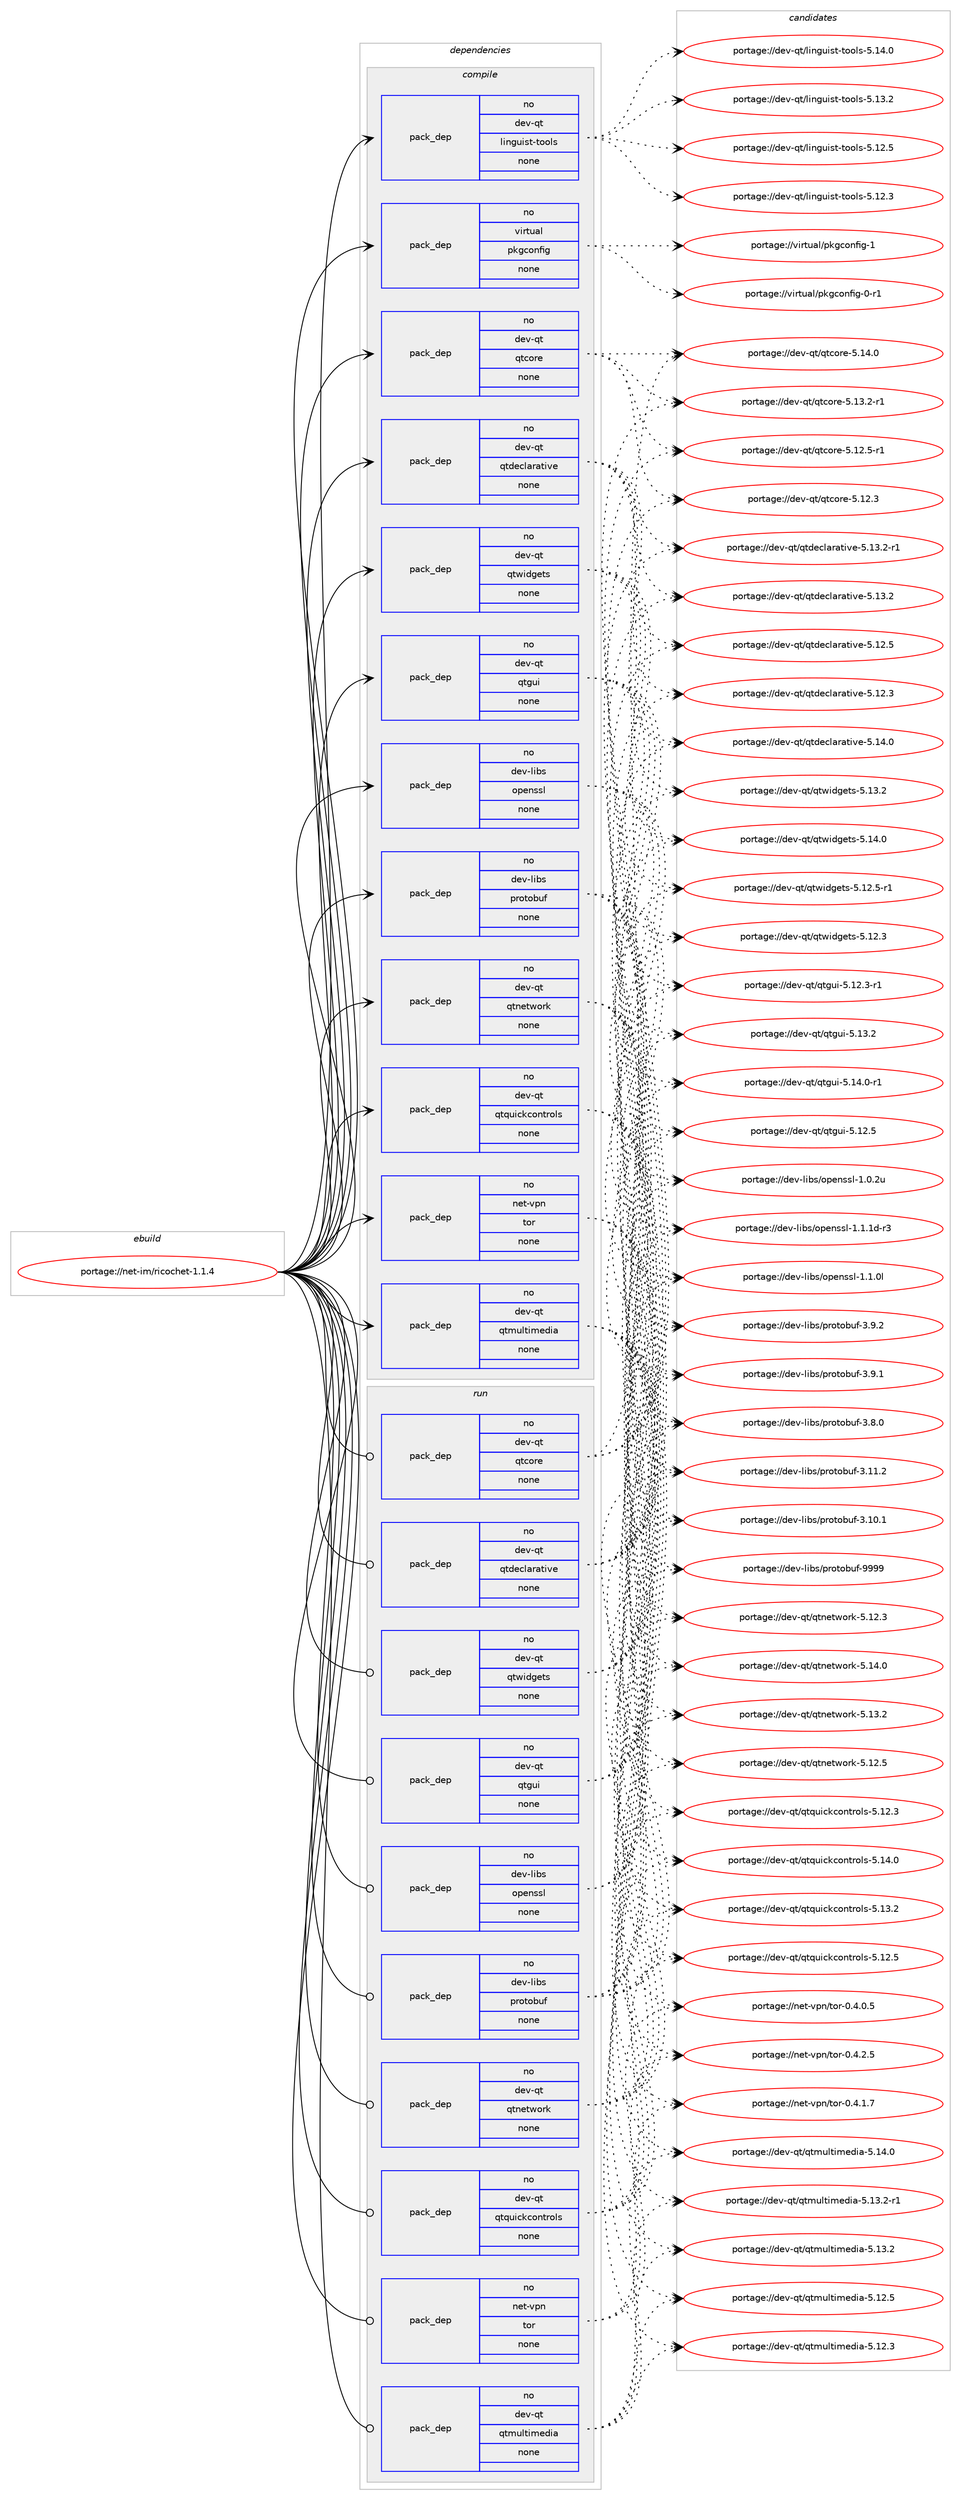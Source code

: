 digraph prolog {

# *************
# Graph options
# *************

newrank=true;
concentrate=true;
compound=true;
graph [rankdir=LR,fontname=Helvetica,fontsize=10,ranksep=1.5];#, ranksep=2.5, nodesep=0.2];
edge  [arrowhead=vee];
node  [fontname=Helvetica,fontsize=10];

# **********
# The ebuild
# **********

subgraph cluster_leftcol {
color=gray;
rank=same;
label=<<i>ebuild</i>>;
id [label="portage://net-im/ricochet-1.1.4", color=red, width=4, href="../net-im/ricochet-1.1.4.svg"];
}

# ****************
# The dependencies
# ****************

subgraph cluster_midcol {
color=gray;
label=<<i>dependencies</i>>;
subgraph cluster_compile {
fillcolor="#eeeeee";
style=filled;
label=<<i>compile</i>>;
subgraph pack118842 {
dependency153354 [label=<<TABLE BORDER="0" CELLBORDER="1" CELLSPACING="0" CELLPADDING="4" WIDTH="220"><TR><TD ROWSPAN="6" CELLPADDING="30">pack_dep</TD></TR><TR><TD WIDTH="110">no</TD></TR><TR><TD>dev-libs</TD></TR><TR><TD>openssl</TD></TR><TR><TD>none</TD></TR><TR><TD></TD></TR></TABLE>>, shape=none, color=blue];
}
id:e -> dependency153354:w [weight=20,style="solid",arrowhead="vee"];
subgraph pack118843 {
dependency153355 [label=<<TABLE BORDER="0" CELLBORDER="1" CELLSPACING="0" CELLPADDING="4" WIDTH="220"><TR><TD ROWSPAN="6" CELLPADDING="30">pack_dep</TD></TR><TR><TD WIDTH="110">no</TD></TR><TR><TD>dev-libs</TD></TR><TR><TD>protobuf</TD></TR><TR><TD>none</TD></TR><TR><TD></TD></TR></TABLE>>, shape=none, color=blue];
}
id:e -> dependency153355:w [weight=20,style="solid",arrowhead="vee"];
subgraph pack118844 {
dependency153356 [label=<<TABLE BORDER="0" CELLBORDER="1" CELLSPACING="0" CELLPADDING="4" WIDTH="220"><TR><TD ROWSPAN="6" CELLPADDING="30">pack_dep</TD></TR><TR><TD WIDTH="110">no</TD></TR><TR><TD>dev-qt</TD></TR><TR><TD>linguist-tools</TD></TR><TR><TD>none</TD></TR><TR><TD></TD></TR></TABLE>>, shape=none, color=blue];
}
id:e -> dependency153356:w [weight=20,style="solid",arrowhead="vee"];
subgraph pack118845 {
dependency153357 [label=<<TABLE BORDER="0" CELLBORDER="1" CELLSPACING="0" CELLPADDING="4" WIDTH="220"><TR><TD ROWSPAN="6" CELLPADDING="30">pack_dep</TD></TR><TR><TD WIDTH="110">no</TD></TR><TR><TD>dev-qt</TD></TR><TR><TD>qtcore</TD></TR><TR><TD>none</TD></TR><TR><TD></TD></TR></TABLE>>, shape=none, color=blue];
}
id:e -> dependency153357:w [weight=20,style="solid",arrowhead="vee"];
subgraph pack118846 {
dependency153358 [label=<<TABLE BORDER="0" CELLBORDER="1" CELLSPACING="0" CELLPADDING="4" WIDTH="220"><TR><TD ROWSPAN="6" CELLPADDING="30">pack_dep</TD></TR><TR><TD WIDTH="110">no</TD></TR><TR><TD>dev-qt</TD></TR><TR><TD>qtdeclarative</TD></TR><TR><TD>none</TD></TR><TR><TD></TD></TR></TABLE>>, shape=none, color=blue];
}
id:e -> dependency153358:w [weight=20,style="solid",arrowhead="vee"];
subgraph pack118847 {
dependency153359 [label=<<TABLE BORDER="0" CELLBORDER="1" CELLSPACING="0" CELLPADDING="4" WIDTH="220"><TR><TD ROWSPAN="6" CELLPADDING="30">pack_dep</TD></TR><TR><TD WIDTH="110">no</TD></TR><TR><TD>dev-qt</TD></TR><TR><TD>qtgui</TD></TR><TR><TD>none</TD></TR><TR><TD></TD></TR></TABLE>>, shape=none, color=blue];
}
id:e -> dependency153359:w [weight=20,style="solid",arrowhead="vee"];
subgraph pack118848 {
dependency153360 [label=<<TABLE BORDER="0" CELLBORDER="1" CELLSPACING="0" CELLPADDING="4" WIDTH="220"><TR><TD ROWSPAN="6" CELLPADDING="30">pack_dep</TD></TR><TR><TD WIDTH="110">no</TD></TR><TR><TD>dev-qt</TD></TR><TR><TD>qtmultimedia</TD></TR><TR><TD>none</TD></TR><TR><TD></TD></TR></TABLE>>, shape=none, color=blue];
}
id:e -> dependency153360:w [weight=20,style="solid",arrowhead="vee"];
subgraph pack118849 {
dependency153361 [label=<<TABLE BORDER="0" CELLBORDER="1" CELLSPACING="0" CELLPADDING="4" WIDTH="220"><TR><TD ROWSPAN="6" CELLPADDING="30">pack_dep</TD></TR><TR><TD WIDTH="110">no</TD></TR><TR><TD>dev-qt</TD></TR><TR><TD>qtnetwork</TD></TR><TR><TD>none</TD></TR><TR><TD></TD></TR></TABLE>>, shape=none, color=blue];
}
id:e -> dependency153361:w [weight=20,style="solid",arrowhead="vee"];
subgraph pack118850 {
dependency153362 [label=<<TABLE BORDER="0" CELLBORDER="1" CELLSPACING="0" CELLPADDING="4" WIDTH="220"><TR><TD ROWSPAN="6" CELLPADDING="30">pack_dep</TD></TR><TR><TD WIDTH="110">no</TD></TR><TR><TD>dev-qt</TD></TR><TR><TD>qtquickcontrols</TD></TR><TR><TD>none</TD></TR><TR><TD></TD></TR></TABLE>>, shape=none, color=blue];
}
id:e -> dependency153362:w [weight=20,style="solid",arrowhead="vee"];
subgraph pack118851 {
dependency153363 [label=<<TABLE BORDER="0" CELLBORDER="1" CELLSPACING="0" CELLPADDING="4" WIDTH="220"><TR><TD ROWSPAN="6" CELLPADDING="30">pack_dep</TD></TR><TR><TD WIDTH="110">no</TD></TR><TR><TD>dev-qt</TD></TR><TR><TD>qtwidgets</TD></TR><TR><TD>none</TD></TR><TR><TD></TD></TR></TABLE>>, shape=none, color=blue];
}
id:e -> dependency153363:w [weight=20,style="solid",arrowhead="vee"];
subgraph pack118852 {
dependency153364 [label=<<TABLE BORDER="0" CELLBORDER="1" CELLSPACING="0" CELLPADDING="4" WIDTH="220"><TR><TD ROWSPAN="6" CELLPADDING="30">pack_dep</TD></TR><TR><TD WIDTH="110">no</TD></TR><TR><TD>net-vpn</TD></TR><TR><TD>tor</TD></TR><TR><TD>none</TD></TR><TR><TD></TD></TR></TABLE>>, shape=none, color=blue];
}
id:e -> dependency153364:w [weight=20,style="solid",arrowhead="vee"];
subgraph pack118853 {
dependency153365 [label=<<TABLE BORDER="0" CELLBORDER="1" CELLSPACING="0" CELLPADDING="4" WIDTH="220"><TR><TD ROWSPAN="6" CELLPADDING="30">pack_dep</TD></TR><TR><TD WIDTH="110">no</TD></TR><TR><TD>virtual</TD></TR><TR><TD>pkgconfig</TD></TR><TR><TD>none</TD></TR><TR><TD></TD></TR></TABLE>>, shape=none, color=blue];
}
id:e -> dependency153365:w [weight=20,style="solid",arrowhead="vee"];
}
subgraph cluster_compileandrun {
fillcolor="#eeeeee";
style=filled;
label=<<i>compile and run</i>>;
}
subgraph cluster_run {
fillcolor="#eeeeee";
style=filled;
label=<<i>run</i>>;
subgraph pack118854 {
dependency153366 [label=<<TABLE BORDER="0" CELLBORDER="1" CELLSPACING="0" CELLPADDING="4" WIDTH="220"><TR><TD ROWSPAN="6" CELLPADDING="30">pack_dep</TD></TR><TR><TD WIDTH="110">no</TD></TR><TR><TD>dev-libs</TD></TR><TR><TD>openssl</TD></TR><TR><TD>none</TD></TR><TR><TD></TD></TR></TABLE>>, shape=none, color=blue];
}
id:e -> dependency153366:w [weight=20,style="solid",arrowhead="odot"];
subgraph pack118855 {
dependency153367 [label=<<TABLE BORDER="0" CELLBORDER="1" CELLSPACING="0" CELLPADDING="4" WIDTH="220"><TR><TD ROWSPAN="6" CELLPADDING="30">pack_dep</TD></TR><TR><TD WIDTH="110">no</TD></TR><TR><TD>dev-libs</TD></TR><TR><TD>protobuf</TD></TR><TR><TD>none</TD></TR><TR><TD></TD></TR></TABLE>>, shape=none, color=blue];
}
id:e -> dependency153367:w [weight=20,style="solid",arrowhead="odot"];
subgraph pack118856 {
dependency153368 [label=<<TABLE BORDER="0" CELLBORDER="1" CELLSPACING="0" CELLPADDING="4" WIDTH="220"><TR><TD ROWSPAN="6" CELLPADDING="30">pack_dep</TD></TR><TR><TD WIDTH="110">no</TD></TR><TR><TD>dev-qt</TD></TR><TR><TD>qtcore</TD></TR><TR><TD>none</TD></TR><TR><TD></TD></TR></TABLE>>, shape=none, color=blue];
}
id:e -> dependency153368:w [weight=20,style="solid",arrowhead="odot"];
subgraph pack118857 {
dependency153369 [label=<<TABLE BORDER="0" CELLBORDER="1" CELLSPACING="0" CELLPADDING="4" WIDTH="220"><TR><TD ROWSPAN="6" CELLPADDING="30">pack_dep</TD></TR><TR><TD WIDTH="110">no</TD></TR><TR><TD>dev-qt</TD></TR><TR><TD>qtdeclarative</TD></TR><TR><TD>none</TD></TR><TR><TD></TD></TR></TABLE>>, shape=none, color=blue];
}
id:e -> dependency153369:w [weight=20,style="solid",arrowhead="odot"];
subgraph pack118858 {
dependency153370 [label=<<TABLE BORDER="0" CELLBORDER="1" CELLSPACING="0" CELLPADDING="4" WIDTH="220"><TR><TD ROWSPAN="6" CELLPADDING="30">pack_dep</TD></TR><TR><TD WIDTH="110">no</TD></TR><TR><TD>dev-qt</TD></TR><TR><TD>qtgui</TD></TR><TR><TD>none</TD></TR><TR><TD></TD></TR></TABLE>>, shape=none, color=blue];
}
id:e -> dependency153370:w [weight=20,style="solid",arrowhead="odot"];
subgraph pack118859 {
dependency153371 [label=<<TABLE BORDER="0" CELLBORDER="1" CELLSPACING="0" CELLPADDING="4" WIDTH="220"><TR><TD ROWSPAN="6" CELLPADDING="30">pack_dep</TD></TR><TR><TD WIDTH="110">no</TD></TR><TR><TD>dev-qt</TD></TR><TR><TD>qtmultimedia</TD></TR><TR><TD>none</TD></TR><TR><TD></TD></TR></TABLE>>, shape=none, color=blue];
}
id:e -> dependency153371:w [weight=20,style="solid",arrowhead="odot"];
subgraph pack118860 {
dependency153372 [label=<<TABLE BORDER="0" CELLBORDER="1" CELLSPACING="0" CELLPADDING="4" WIDTH="220"><TR><TD ROWSPAN="6" CELLPADDING="30">pack_dep</TD></TR><TR><TD WIDTH="110">no</TD></TR><TR><TD>dev-qt</TD></TR><TR><TD>qtnetwork</TD></TR><TR><TD>none</TD></TR><TR><TD></TD></TR></TABLE>>, shape=none, color=blue];
}
id:e -> dependency153372:w [weight=20,style="solid",arrowhead="odot"];
subgraph pack118861 {
dependency153373 [label=<<TABLE BORDER="0" CELLBORDER="1" CELLSPACING="0" CELLPADDING="4" WIDTH="220"><TR><TD ROWSPAN="6" CELLPADDING="30">pack_dep</TD></TR><TR><TD WIDTH="110">no</TD></TR><TR><TD>dev-qt</TD></TR><TR><TD>qtquickcontrols</TD></TR><TR><TD>none</TD></TR><TR><TD></TD></TR></TABLE>>, shape=none, color=blue];
}
id:e -> dependency153373:w [weight=20,style="solid",arrowhead="odot"];
subgraph pack118862 {
dependency153374 [label=<<TABLE BORDER="0" CELLBORDER="1" CELLSPACING="0" CELLPADDING="4" WIDTH="220"><TR><TD ROWSPAN="6" CELLPADDING="30">pack_dep</TD></TR><TR><TD WIDTH="110">no</TD></TR><TR><TD>dev-qt</TD></TR><TR><TD>qtwidgets</TD></TR><TR><TD>none</TD></TR><TR><TD></TD></TR></TABLE>>, shape=none, color=blue];
}
id:e -> dependency153374:w [weight=20,style="solid",arrowhead="odot"];
subgraph pack118863 {
dependency153375 [label=<<TABLE BORDER="0" CELLBORDER="1" CELLSPACING="0" CELLPADDING="4" WIDTH="220"><TR><TD ROWSPAN="6" CELLPADDING="30">pack_dep</TD></TR><TR><TD WIDTH="110">no</TD></TR><TR><TD>net-vpn</TD></TR><TR><TD>tor</TD></TR><TR><TD>none</TD></TR><TR><TD></TD></TR></TABLE>>, shape=none, color=blue];
}
id:e -> dependency153375:w [weight=20,style="solid",arrowhead="odot"];
}
}

# **************
# The candidates
# **************

subgraph cluster_choices {
rank=same;
color=gray;
label=<<i>candidates</i>>;

subgraph choice118842 {
color=black;
nodesep=1;
choice1001011184510810598115471111121011101151151084549464946491004511451 [label="portage://dev-libs/openssl-1.1.1d-r3", color=red, width=4,href="../dev-libs/openssl-1.1.1d-r3.svg"];
choice100101118451081059811547111112101110115115108454946494648108 [label="portage://dev-libs/openssl-1.1.0l", color=red, width=4,href="../dev-libs/openssl-1.1.0l.svg"];
choice100101118451081059811547111112101110115115108454946484650117 [label="portage://dev-libs/openssl-1.0.2u", color=red, width=4,href="../dev-libs/openssl-1.0.2u.svg"];
dependency153354:e -> choice1001011184510810598115471111121011101151151084549464946491004511451:w [style=dotted,weight="100"];
dependency153354:e -> choice100101118451081059811547111112101110115115108454946494648108:w [style=dotted,weight="100"];
dependency153354:e -> choice100101118451081059811547111112101110115115108454946484650117:w [style=dotted,weight="100"];
}
subgraph choice118843 {
color=black;
nodesep=1;
choice100101118451081059811547112114111116111981171024557575757 [label="portage://dev-libs/protobuf-9999", color=red, width=4,href="../dev-libs/protobuf-9999.svg"];
choice10010111845108105981154711211411111611198117102455146574650 [label="portage://dev-libs/protobuf-3.9.2", color=red, width=4,href="../dev-libs/protobuf-3.9.2.svg"];
choice10010111845108105981154711211411111611198117102455146574649 [label="portage://dev-libs/protobuf-3.9.1", color=red, width=4,href="../dev-libs/protobuf-3.9.1.svg"];
choice10010111845108105981154711211411111611198117102455146564648 [label="portage://dev-libs/protobuf-3.8.0", color=red, width=4,href="../dev-libs/protobuf-3.8.0.svg"];
choice1001011184510810598115471121141111161119811710245514649494650 [label="portage://dev-libs/protobuf-3.11.2", color=red, width=4,href="../dev-libs/protobuf-3.11.2.svg"];
choice1001011184510810598115471121141111161119811710245514649484649 [label="portage://dev-libs/protobuf-3.10.1", color=red, width=4,href="../dev-libs/protobuf-3.10.1.svg"];
dependency153355:e -> choice100101118451081059811547112114111116111981171024557575757:w [style=dotted,weight="100"];
dependency153355:e -> choice10010111845108105981154711211411111611198117102455146574650:w [style=dotted,weight="100"];
dependency153355:e -> choice10010111845108105981154711211411111611198117102455146574649:w [style=dotted,weight="100"];
dependency153355:e -> choice10010111845108105981154711211411111611198117102455146564648:w [style=dotted,weight="100"];
dependency153355:e -> choice1001011184510810598115471121141111161119811710245514649494650:w [style=dotted,weight="100"];
dependency153355:e -> choice1001011184510810598115471121141111161119811710245514649484649:w [style=dotted,weight="100"];
}
subgraph choice118844 {
color=black;
nodesep=1;
choice10010111845113116471081051101031171051151164511611111110811545534649524648 [label="portage://dev-qt/linguist-tools-5.14.0", color=red, width=4,href="../dev-qt/linguist-tools-5.14.0.svg"];
choice10010111845113116471081051101031171051151164511611111110811545534649514650 [label="portage://dev-qt/linguist-tools-5.13.2", color=red, width=4,href="../dev-qt/linguist-tools-5.13.2.svg"];
choice10010111845113116471081051101031171051151164511611111110811545534649504653 [label="portage://dev-qt/linguist-tools-5.12.5", color=red, width=4,href="../dev-qt/linguist-tools-5.12.5.svg"];
choice10010111845113116471081051101031171051151164511611111110811545534649504651 [label="portage://dev-qt/linguist-tools-5.12.3", color=red, width=4,href="../dev-qt/linguist-tools-5.12.3.svg"];
dependency153356:e -> choice10010111845113116471081051101031171051151164511611111110811545534649524648:w [style=dotted,weight="100"];
dependency153356:e -> choice10010111845113116471081051101031171051151164511611111110811545534649514650:w [style=dotted,weight="100"];
dependency153356:e -> choice10010111845113116471081051101031171051151164511611111110811545534649504653:w [style=dotted,weight="100"];
dependency153356:e -> choice10010111845113116471081051101031171051151164511611111110811545534649504651:w [style=dotted,weight="100"];
}
subgraph choice118845 {
color=black;
nodesep=1;
choice10010111845113116471131169911111410145534649524648 [label="portage://dev-qt/qtcore-5.14.0", color=red, width=4,href="../dev-qt/qtcore-5.14.0.svg"];
choice100101118451131164711311699111114101455346495146504511449 [label="portage://dev-qt/qtcore-5.13.2-r1", color=red, width=4,href="../dev-qt/qtcore-5.13.2-r1.svg"];
choice100101118451131164711311699111114101455346495046534511449 [label="portage://dev-qt/qtcore-5.12.5-r1", color=red, width=4,href="../dev-qt/qtcore-5.12.5-r1.svg"];
choice10010111845113116471131169911111410145534649504651 [label="portage://dev-qt/qtcore-5.12.3", color=red, width=4,href="../dev-qt/qtcore-5.12.3.svg"];
dependency153357:e -> choice10010111845113116471131169911111410145534649524648:w [style=dotted,weight="100"];
dependency153357:e -> choice100101118451131164711311699111114101455346495146504511449:w [style=dotted,weight="100"];
dependency153357:e -> choice100101118451131164711311699111114101455346495046534511449:w [style=dotted,weight="100"];
dependency153357:e -> choice10010111845113116471131169911111410145534649504651:w [style=dotted,weight="100"];
}
subgraph choice118846 {
color=black;
nodesep=1;
choice100101118451131164711311610010199108971149711610511810145534649524648 [label="portage://dev-qt/qtdeclarative-5.14.0", color=red, width=4,href="../dev-qt/qtdeclarative-5.14.0.svg"];
choice1001011184511311647113116100101991089711497116105118101455346495146504511449 [label="portage://dev-qt/qtdeclarative-5.13.2-r1", color=red, width=4,href="../dev-qt/qtdeclarative-5.13.2-r1.svg"];
choice100101118451131164711311610010199108971149711610511810145534649514650 [label="portage://dev-qt/qtdeclarative-5.13.2", color=red, width=4,href="../dev-qt/qtdeclarative-5.13.2.svg"];
choice100101118451131164711311610010199108971149711610511810145534649504653 [label="portage://dev-qt/qtdeclarative-5.12.5", color=red, width=4,href="../dev-qt/qtdeclarative-5.12.5.svg"];
choice100101118451131164711311610010199108971149711610511810145534649504651 [label="portage://dev-qt/qtdeclarative-5.12.3", color=red, width=4,href="../dev-qt/qtdeclarative-5.12.3.svg"];
dependency153358:e -> choice100101118451131164711311610010199108971149711610511810145534649524648:w [style=dotted,weight="100"];
dependency153358:e -> choice1001011184511311647113116100101991089711497116105118101455346495146504511449:w [style=dotted,weight="100"];
dependency153358:e -> choice100101118451131164711311610010199108971149711610511810145534649514650:w [style=dotted,weight="100"];
dependency153358:e -> choice100101118451131164711311610010199108971149711610511810145534649504653:w [style=dotted,weight="100"];
dependency153358:e -> choice100101118451131164711311610010199108971149711610511810145534649504651:w [style=dotted,weight="100"];
}
subgraph choice118847 {
color=black;
nodesep=1;
choice1001011184511311647113116103117105455346495246484511449 [label="portage://dev-qt/qtgui-5.14.0-r1", color=red, width=4,href="../dev-qt/qtgui-5.14.0-r1.svg"];
choice100101118451131164711311610311710545534649514650 [label="portage://dev-qt/qtgui-5.13.2", color=red, width=4,href="../dev-qt/qtgui-5.13.2.svg"];
choice100101118451131164711311610311710545534649504653 [label="portage://dev-qt/qtgui-5.12.5", color=red, width=4,href="../dev-qt/qtgui-5.12.5.svg"];
choice1001011184511311647113116103117105455346495046514511449 [label="portage://dev-qt/qtgui-5.12.3-r1", color=red, width=4,href="../dev-qt/qtgui-5.12.3-r1.svg"];
dependency153359:e -> choice1001011184511311647113116103117105455346495246484511449:w [style=dotted,weight="100"];
dependency153359:e -> choice100101118451131164711311610311710545534649514650:w [style=dotted,weight="100"];
dependency153359:e -> choice100101118451131164711311610311710545534649504653:w [style=dotted,weight="100"];
dependency153359:e -> choice1001011184511311647113116103117105455346495046514511449:w [style=dotted,weight="100"];
}
subgraph choice118848 {
color=black;
nodesep=1;
choice10010111845113116471131161091171081161051091011001059745534649524648 [label="portage://dev-qt/qtmultimedia-5.14.0", color=red, width=4,href="../dev-qt/qtmultimedia-5.14.0.svg"];
choice100101118451131164711311610911710811610510910110010597455346495146504511449 [label="portage://dev-qt/qtmultimedia-5.13.2-r1", color=red, width=4,href="../dev-qt/qtmultimedia-5.13.2-r1.svg"];
choice10010111845113116471131161091171081161051091011001059745534649514650 [label="portage://dev-qt/qtmultimedia-5.13.2", color=red, width=4,href="../dev-qt/qtmultimedia-5.13.2.svg"];
choice10010111845113116471131161091171081161051091011001059745534649504653 [label="portage://dev-qt/qtmultimedia-5.12.5", color=red, width=4,href="../dev-qt/qtmultimedia-5.12.5.svg"];
choice10010111845113116471131161091171081161051091011001059745534649504651 [label="portage://dev-qt/qtmultimedia-5.12.3", color=red, width=4,href="../dev-qt/qtmultimedia-5.12.3.svg"];
dependency153360:e -> choice10010111845113116471131161091171081161051091011001059745534649524648:w [style=dotted,weight="100"];
dependency153360:e -> choice100101118451131164711311610911710811610510910110010597455346495146504511449:w [style=dotted,weight="100"];
dependency153360:e -> choice10010111845113116471131161091171081161051091011001059745534649514650:w [style=dotted,weight="100"];
dependency153360:e -> choice10010111845113116471131161091171081161051091011001059745534649504653:w [style=dotted,weight="100"];
dependency153360:e -> choice10010111845113116471131161091171081161051091011001059745534649504651:w [style=dotted,weight="100"];
}
subgraph choice118849 {
color=black;
nodesep=1;
choice100101118451131164711311611010111611911111410745534649524648 [label="portage://dev-qt/qtnetwork-5.14.0", color=red, width=4,href="../dev-qt/qtnetwork-5.14.0.svg"];
choice100101118451131164711311611010111611911111410745534649514650 [label="portage://dev-qt/qtnetwork-5.13.2", color=red, width=4,href="../dev-qt/qtnetwork-5.13.2.svg"];
choice100101118451131164711311611010111611911111410745534649504653 [label="portage://dev-qt/qtnetwork-5.12.5", color=red, width=4,href="../dev-qt/qtnetwork-5.12.5.svg"];
choice100101118451131164711311611010111611911111410745534649504651 [label="portage://dev-qt/qtnetwork-5.12.3", color=red, width=4,href="../dev-qt/qtnetwork-5.12.3.svg"];
dependency153361:e -> choice100101118451131164711311611010111611911111410745534649524648:w [style=dotted,weight="100"];
dependency153361:e -> choice100101118451131164711311611010111611911111410745534649514650:w [style=dotted,weight="100"];
dependency153361:e -> choice100101118451131164711311611010111611911111410745534649504653:w [style=dotted,weight="100"];
dependency153361:e -> choice100101118451131164711311611010111611911111410745534649504651:w [style=dotted,weight="100"];
}
subgraph choice118850 {
color=black;
nodesep=1;
choice1001011184511311647113116113117105991079911111011611411110811545534649524648 [label="portage://dev-qt/qtquickcontrols-5.14.0", color=red, width=4,href="../dev-qt/qtquickcontrols-5.14.0.svg"];
choice1001011184511311647113116113117105991079911111011611411110811545534649514650 [label="portage://dev-qt/qtquickcontrols-5.13.2", color=red, width=4,href="../dev-qt/qtquickcontrols-5.13.2.svg"];
choice1001011184511311647113116113117105991079911111011611411110811545534649504653 [label="portage://dev-qt/qtquickcontrols-5.12.5", color=red, width=4,href="../dev-qt/qtquickcontrols-5.12.5.svg"];
choice1001011184511311647113116113117105991079911111011611411110811545534649504651 [label="portage://dev-qt/qtquickcontrols-5.12.3", color=red, width=4,href="../dev-qt/qtquickcontrols-5.12.3.svg"];
dependency153362:e -> choice1001011184511311647113116113117105991079911111011611411110811545534649524648:w [style=dotted,weight="100"];
dependency153362:e -> choice1001011184511311647113116113117105991079911111011611411110811545534649514650:w [style=dotted,weight="100"];
dependency153362:e -> choice1001011184511311647113116113117105991079911111011611411110811545534649504653:w [style=dotted,weight="100"];
dependency153362:e -> choice1001011184511311647113116113117105991079911111011611411110811545534649504651:w [style=dotted,weight="100"];
}
subgraph choice118851 {
color=black;
nodesep=1;
choice100101118451131164711311611910510010310111611545534649524648 [label="portage://dev-qt/qtwidgets-5.14.0", color=red, width=4,href="../dev-qt/qtwidgets-5.14.0.svg"];
choice100101118451131164711311611910510010310111611545534649514650 [label="portage://dev-qt/qtwidgets-5.13.2", color=red, width=4,href="../dev-qt/qtwidgets-5.13.2.svg"];
choice1001011184511311647113116119105100103101116115455346495046534511449 [label="portage://dev-qt/qtwidgets-5.12.5-r1", color=red, width=4,href="../dev-qt/qtwidgets-5.12.5-r1.svg"];
choice100101118451131164711311611910510010310111611545534649504651 [label="portage://dev-qt/qtwidgets-5.12.3", color=red, width=4,href="../dev-qt/qtwidgets-5.12.3.svg"];
dependency153363:e -> choice100101118451131164711311611910510010310111611545534649524648:w [style=dotted,weight="100"];
dependency153363:e -> choice100101118451131164711311611910510010310111611545534649514650:w [style=dotted,weight="100"];
dependency153363:e -> choice1001011184511311647113116119105100103101116115455346495046534511449:w [style=dotted,weight="100"];
dependency153363:e -> choice100101118451131164711311611910510010310111611545534649504651:w [style=dotted,weight="100"];
}
subgraph choice118852 {
color=black;
nodesep=1;
choice11010111645118112110471161111144548465246504653 [label="portage://net-vpn/tor-0.4.2.5", color=red, width=4,href="../net-vpn/tor-0.4.2.5.svg"];
choice11010111645118112110471161111144548465246494655 [label="portage://net-vpn/tor-0.4.1.7", color=red, width=4,href="../net-vpn/tor-0.4.1.7.svg"];
choice11010111645118112110471161111144548465246484653 [label="portage://net-vpn/tor-0.4.0.5", color=red, width=4,href="../net-vpn/tor-0.4.0.5.svg"];
dependency153364:e -> choice11010111645118112110471161111144548465246504653:w [style=dotted,weight="100"];
dependency153364:e -> choice11010111645118112110471161111144548465246494655:w [style=dotted,weight="100"];
dependency153364:e -> choice11010111645118112110471161111144548465246484653:w [style=dotted,weight="100"];
}
subgraph choice118853 {
color=black;
nodesep=1;
choice1181051141161179710847112107103991111101021051034549 [label="portage://virtual/pkgconfig-1", color=red, width=4,href="../virtual/pkgconfig-1.svg"];
choice11810511411611797108471121071039911111010210510345484511449 [label="portage://virtual/pkgconfig-0-r1", color=red, width=4,href="../virtual/pkgconfig-0-r1.svg"];
dependency153365:e -> choice1181051141161179710847112107103991111101021051034549:w [style=dotted,weight="100"];
dependency153365:e -> choice11810511411611797108471121071039911111010210510345484511449:w [style=dotted,weight="100"];
}
subgraph choice118854 {
color=black;
nodesep=1;
choice1001011184510810598115471111121011101151151084549464946491004511451 [label="portage://dev-libs/openssl-1.1.1d-r3", color=red, width=4,href="../dev-libs/openssl-1.1.1d-r3.svg"];
choice100101118451081059811547111112101110115115108454946494648108 [label="portage://dev-libs/openssl-1.1.0l", color=red, width=4,href="../dev-libs/openssl-1.1.0l.svg"];
choice100101118451081059811547111112101110115115108454946484650117 [label="portage://dev-libs/openssl-1.0.2u", color=red, width=4,href="../dev-libs/openssl-1.0.2u.svg"];
dependency153366:e -> choice1001011184510810598115471111121011101151151084549464946491004511451:w [style=dotted,weight="100"];
dependency153366:e -> choice100101118451081059811547111112101110115115108454946494648108:w [style=dotted,weight="100"];
dependency153366:e -> choice100101118451081059811547111112101110115115108454946484650117:w [style=dotted,weight="100"];
}
subgraph choice118855 {
color=black;
nodesep=1;
choice100101118451081059811547112114111116111981171024557575757 [label="portage://dev-libs/protobuf-9999", color=red, width=4,href="../dev-libs/protobuf-9999.svg"];
choice10010111845108105981154711211411111611198117102455146574650 [label="portage://dev-libs/protobuf-3.9.2", color=red, width=4,href="../dev-libs/protobuf-3.9.2.svg"];
choice10010111845108105981154711211411111611198117102455146574649 [label="portage://dev-libs/protobuf-3.9.1", color=red, width=4,href="../dev-libs/protobuf-3.9.1.svg"];
choice10010111845108105981154711211411111611198117102455146564648 [label="portage://dev-libs/protobuf-3.8.0", color=red, width=4,href="../dev-libs/protobuf-3.8.0.svg"];
choice1001011184510810598115471121141111161119811710245514649494650 [label="portage://dev-libs/protobuf-3.11.2", color=red, width=4,href="../dev-libs/protobuf-3.11.2.svg"];
choice1001011184510810598115471121141111161119811710245514649484649 [label="portage://dev-libs/protobuf-3.10.1", color=red, width=4,href="../dev-libs/protobuf-3.10.1.svg"];
dependency153367:e -> choice100101118451081059811547112114111116111981171024557575757:w [style=dotted,weight="100"];
dependency153367:e -> choice10010111845108105981154711211411111611198117102455146574650:w [style=dotted,weight="100"];
dependency153367:e -> choice10010111845108105981154711211411111611198117102455146574649:w [style=dotted,weight="100"];
dependency153367:e -> choice10010111845108105981154711211411111611198117102455146564648:w [style=dotted,weight="100"];
dependency153367:e -> choice1001011184510810598115471121141111161119811710245514649494650:w [style=dotted,weight="100"];
dependency153367:e -> choice1001011184510810598115471121141111161119811710245514649484649:w [style=dotted,weight="100"];
}
subgraph choice118856 {
color=black;
nodesep=1;
choice10010111845113116471131169911111410145534649524648 [label="portage://dev-qt/qtcore-5.14.0", color=red, width=4,href="../dev-qt/qtcore-5.14.0.svg"];
choice100101118451131164711311699111114101455346495146504511449 [label="portage://dev-qt/qtcore-5.13.2-r1", color=red, width=4,href="../dev-qt/qtcore-5.13.2-r1.svg"];
choice100101118451131164711311699111114101455346495046534511449 [label="portage://dev-qt/qtcore-5.12.5-r1", color=red, width=4,href="../dev-qt/qtcore-5.12.5-r1.svg"];
choice10010111845113116471131169911111410145534649504651 [label="portage://dev-qt/qtcore-5.12.3", color=red, width=4,href="../dev-qt/qtcore-5.12.3.svg"];
dependency153368:e -> choice10010111845113116471131169911111410145534649524648:w [style=dotted,weight="100"];
dependency153368:e -> choice100101118451131164711311699111114101455346495146504511449:w [style=dotted,weight="100"];
dependency153368:e -> choice100101118451131164711311699111114101455346495046534511449:w [style=dotted,weight="100"];
dependency153368:e -> choice10010111845113116471131169911111410145534649504651:w [style=dotted,weight="100"];
}
subgraph choice118857 {
color=black;
nodesep=1;
choice100101118451131164711311610010199108971149711610511810145534649524648 [label="portage://dev-qt/qtdeclarative-5.14.0", color=red, width=4,href="../dev-qt/qtdeclarative-5.14.0.svg"];
choice1001011184511311647113116100101991089711497116105118101455346495146504511449 [label="portage://dev-qt/qtdeclarative-5.13.2-r1", color=red, width=4,href="../dev-qt/qtdeclarative-5.13.2-r1.svg"];
choice100101118451131164711311610010199108971149711610511810145534649514650 [label="portage://dev-qt/qtdeclarative-5.13.2", color=red, width=4,href="../dev-qt/qtdeclarative-5.13.2.svg"];
choice100101118451131164711311610010199108971149711610511810145534649504653 [label="portage://dev-qt/qtdeclarative-5.12.5", color=red, width=4,href="../dev-qt/qtdeclarative-5.12.5.svg"];
choice100101118451131164711311610010199108971149711610511810145534649504651 [label="portage://dev-qt/qtdeclarative-5.12.3", color=red, width=4,href="../dev-qt/qtdeclarative-5.12.3.svg"];
dependency153369:e -> choice100101118451131164711311610010199108971149711610511810145534649524648:w [style=dotted,weight="100"];
dependency153369:e -> choice1001011184511311647113116100101991089711497116105118101455346495146504511449:w [style=dotted,weight="100"];
dependency153369:e -> choice100101118451131164711311610010199108971149711610511810145534649514650:w [style=dotted,weight="100"];
dependency153369:e -> choice100101118451131164711311610010199108971149711610511810145534649504653:w [style=dotted,weight="100"];
dependency153369:e -> choice100101118451131164711311610010199108971149711610511810145534649504651:w [style=dotted,weight="100"];
}
subgraph choice118858 {
color=black;
nodesep=1;
choice1001011184511311647113116103117105455346495246484511449 [label="portage://dev-qt/qtgui-5.14.0-r1", color=red, width=4,href="../dev-qt/qtgui-5.14.0-r1.svg"];
choice100101118451131164711311610311710545534649514650 [label="portage://dev-qt/qtgui-5.13.2", color=red, width=4,href="../dev-qt/qtgui-5.13.2.svg"];
choice100101118451131164711311610311710545534649504653 [label="portage://dev-qt/qtgui-5.12.5", color=red, width=4,href="../dev-qt/qtgui-5.12.5.svg"];
choice1001011184511311647113116103117105455346495046514511449 [label="portage://dev-qt/qtgui-5.12.3-r1", color=red, width=4,href="../dev-qt/qtgui-5.12.3-r1.svg"];
dependency153370:e -> choice1001011184511311647113116103117105455346495246484511449:w [style=dotted,weight="100"];
dependency153370:e -> choice100101118451131164711311610311710545534649514650:w [style=dotted,weight="100"];
dependency153370:e -> choice100101118451131164711311610311710545534649504653:w [style=dotted,weight="100"];
dependency153370:e -> choice1001011184511311647113116103117105455346495046514511449:w [style=dotted,weight="100"];
}
subgraph choice118859 {
color=black;
nodesep=1;
choice10010111845113116471131161091171081161051091011001059745534649524648 [label="portage://dev-qt/qtmultimedia-5.14.0", color=red, width=4,href="../dev-qt/qtmultimedia-5.14.0.svg"];
choice100101118451131164711311610911710811610510910110010597455346495146504511449 [label="portage://dev-qt/qtmultimedia-5.13.2-r1", color=red, width=4,href="../dev-qt/qtmultimedia-5.13.2-r1.svg"];
choice10010111845113116471131161091171081161051091011001059745534649514650 [label="portage://dev-qt/qtmultimedia-5.13.2", color=red, width=4,href="../dev-qt/qtmultimedia-5.13.2.svg"];
choice10010111845113116471131161091171081161051091011001059745534649504653 [label="portage://dev-qt/qtmultimedia-5.12.5", color=red, width=4,href="../dev-qt/qtmultimedia-5.12.5.svg"];
choice10010111845113116471131161091171081161051091011001059745534649504651 [label="portage://dev-qt/qtmultimedia-5.12.3", color=red, width=4,href="../dev-qt/qtmultimedia-5.12.3.svg"];
dependency153371:e -> choice10010111845113116471131161091171081161051091011001059745534649524648:w [style=dotted,weight="100"];
dependency153371:e -> choice100101118451131164711311610911710811610510910110010597455346495146504511449:w [style=dotted,weight="100"];
dependency153371:e -> choice10010111845113116471131161091171081161051091011001059745534649514650:w [style=dotted,weight="100"];
dependency153371:e -> choice10010111845113116471131161091171081161051091011001059745534649504653:w [style=dotted,weight="100"];
dependency153371:e -> choice10010111845113116471131161091171081161051091011001059745534649504651:w [style=dotted,weight="100"];
}
subgraph choice118860 {
color=black;
nodesep=1;
choice100101118451131164711311611010111611911111410745534649524648 [label="portage://dev-qt/qtnetwork-5.14.0", color=red, width=4,href="../dev-qt/qtnetwork-5.14.0.svg"];
choice100101118451131164711311611010111611911111410745534649514650 [label="portage://dev-qt/qtnetwork-5.13.2", color=red, width=4,href="../dev-qt/qtnetwork-5.13.2.svg"];
choice100101118451131164711311611010111611911111410745534649504653 [label="portage://dev-qt/qtnetwork-5.12.5", color=red, width=4,href="../dev-qt/qtnetwork-5.12.5.svg"];
choice100101118451131164711311611010111611911111410745534649504651 [label="portage://dev-qt/qtnetwork-5.12.3", color=red, width=4,href="../dev-qt/qtnetwork-5.12.3.svg"];
dependency153372:e -> choice100101118451131164711311611010111611911111410745534649524648:w [style=dotted,weight="100"];
dependency153372:e -> choice100101118451131164711311611010111611911111410745534649514650:w [style=dotted,weight="100"];
dependency153372:e -> choice100101118451131164711311611010111611911111410745534649504653:w [style=dotted,weight="100"];
dependency153372:e -> choice100101118451131164711311611010111611911111410745534649504651:w [style=dotted,weight="100"];
}
subgraph choice118861 {
color=black;
nodesep=1;
choice1001011184511311647113116113117105991079911111011611411110811545534649524648 [label="portage://dev-qt/qtquickcontrols-5.14.0", color=red, width=4,href="../dev-qt/qtquickcontrols-5.14.0.svg"];
choice1001011184511311647113116113117105991079911111011611411110811545534649514650 [label="portage://dev-qt/qtquickcontrols-5.13.2", color=red, width=4,href="../dev-qt/qtquickcontrols-5.13.2.svg"];
choice1001011184511311647113116113117105991079911111011611411110811545534649504653 [label="portage://dev-qt/qtquickcontrols-5.12.5", color=red, width=4,href="../dev-qt/qtquickcontrols-5.12.5.svg"];
choice1001011184511311647113116113117105991079911111011611411110811545534649504651 [label="portage://dev-qt/qtquickcontrols-5.12.3", color=red, width=4,href="../dev-qt/qtquickcontrols-5.12.3.svg"];
dependency153373:e -> choice1001011184511311647113116113117105991079911111011611411110811545534649524648:w [style=dotted,weight="100"];
dependency153373:e -> choice1001011184511311647113116113117105991079911111011611411110811545534649514650:w [style=dotted,weight="100"];
dependency153373:e -> choice1001011184511311647113116113117105991079911111011611411110811545534649504653:w [style=dotted,weight="100"];
dependency153373:e -> choice1001011184511311647113116113117105991079911111011611411110811545534649504651:w [style=dotted,weight="100"];
}
subgraph choice118862 {
color=black;
nodesep=1;
choice100101118451131164711311611910510010310111611545534649524648 [label="portage://dev-qt/qtwidgets-5.14.0", color=red, width=4,href="../dev-qt/qtwidgets-5.14.0.svg"];
choice100101118451131164711311611910510010310111611545534649514650 [label="portage://dev-qt/qtwidgets-5.13.2", color=red, width=4,href="../dev-qt/qtwidgets-5.13.2.svg"];
choice1001011184511311647113116119105100103101116115455346495046534511449 [label="portage://dev-qt/qtwidgets-5.12.5-r1", color=red, width=4,href="../dev-qt/qtwidgets-5.12.5-r1.svg"];
choice100101118451131164711311611910510010310111611545534649504651 [label="portage://dev-qt/qtwidgets-5.12.3", color=red, width=4,href="../dev-qt/qtwidgets-5.12.3.svg"];
dependency153374:e -> choice100101118451131164711311611910510010310111611545534649524648:w [style=dotted,weight="100"];
dependency153374:e -> choice100101118451131164711311611910510010310111611545534649514650:w [style=dotted,weight="100"];
dependency153374:e -> choice1001011184511311647113116119105100103101116115455346495046534511449:w [style=dotted,weight="100"];
dependency153374:e -> choice100101118451131164711311611910510010310111611545534649504651:w [style=dotted,weight="100"];
}
subgraph choice118863 {
color=black;
nodesep=1;
choice11010111645118112110471161111144548465246504653 [label="portage://net-vpn/tor-0.4.2.5", color=red, width=4,href="../net-vpn/tor-0.4.2.5.svg"];
choice11010111645118112110471161111144548465246494655 [label="portage://net-vpn/tor-0.4.1.7", color=red, width=4,href="../net-vpn/tor-0.4.1.7.svg"];
choice11010111645118112110471161111144548465246484653 [label="portage://net-vpn/tor-0.4.0.5", color=red, width=4,href="../net-vpn/tor-0.4.0.5.svg"];
dependency153375:e -> choice11010111645118112110471161111144548465246504653:w [style=dotted,weight="100"];
dependency153375:e -> choice11010111645118112110471161111144548465246494655:w [style=dotted,weight="100"];
dependency153375:e -> choice11010111645118112110471161111144548465246484653:w [style=dotted,weight="100"];
}
}

}
